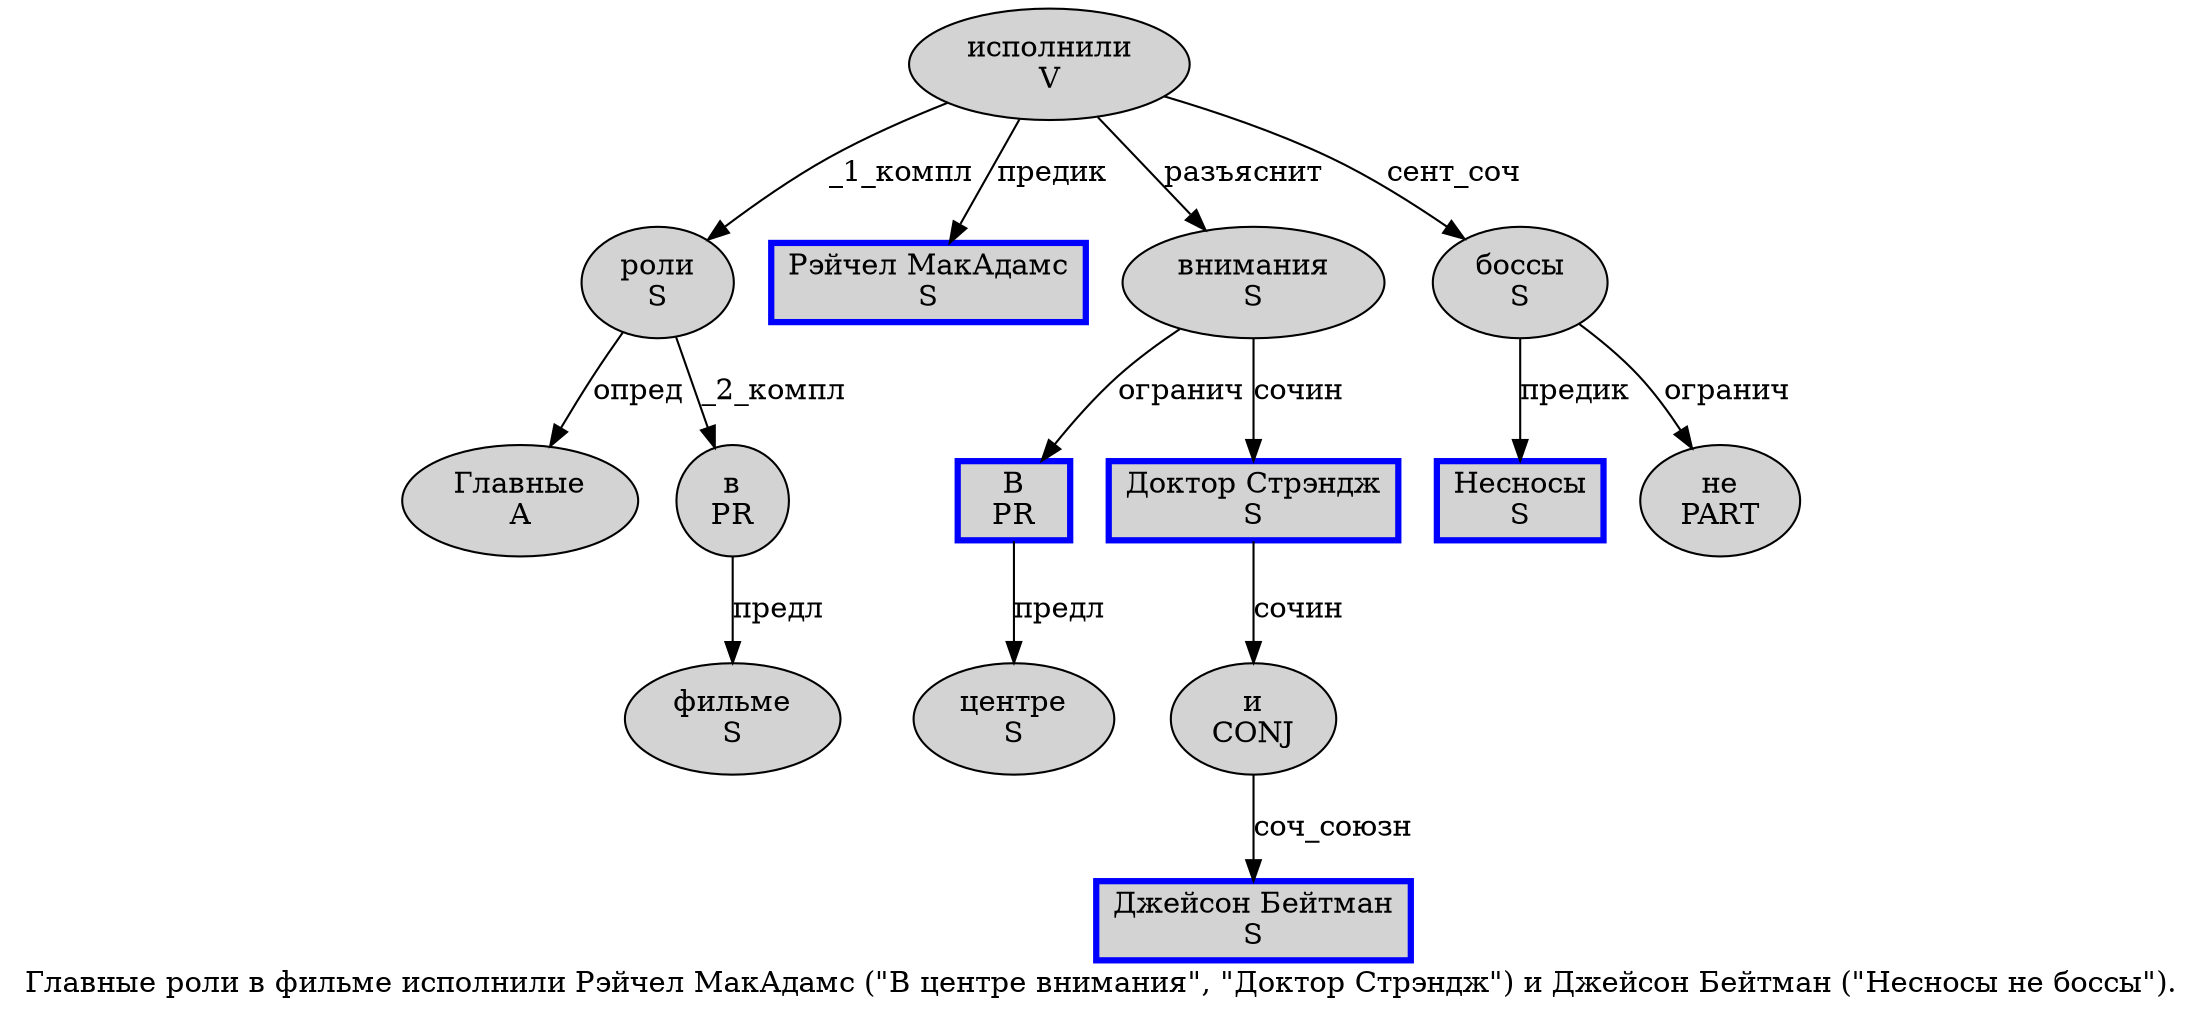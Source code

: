 digraph SENTENCE_649 {
	graph [label="Главные роли в фильме исполнили Рэйчел МакАдамс (\"В центре внимания\", \"Доктор Стрэндж\") и Джейсон Бейтман (\"Несносы не боссы\")."]
	node [style=filled]
		0 [label="Главные
A" color="" fillcolor=lightgray penwidth=1 shape=ellipse]
		1 [label="роли
S" color="" fillcolor=lightgray penwidth=1 shape=ellipse]
		2 [label="в
PR" color="" fillcolor=lightgray penwidth=1 shape=ellipse]
		3 [label="фильме
S" color="" fillcolor=lightgray penwidth=1 shape=ellipse]
		4 [label="исполнили
V" color="" fillcolor=lightgray penwidth=1 shape=ellipse]
		5 [label="Рэйчел МакАдамс
S" color=blue fillcolor=lightgray penwidth=3 shape=box]
		8 [label="В
PR" color=blue fillcolor=lightgray penwidth=3 shape=box]
		9 [label="центре
S" color="" fillcolor=lightgray penwidth=1 shape=ellipse]
		10 [label="внимания
S" color="" fillcolor=lightgray penwidth=1 shape=ellipse]
		14 [label="Доктор Стрэндж
S" color=blue fillcolor=lightgray penwidth=3 shape=box]
		17 [label="и
CONJ" color="" fillcolor=lightgray penwidth=1 shape=ellipse]
		18 [label="Джейсон Бейтман
S" color=blue fillcolor=lightgray penwidth=3 shape=box]
		21 [label="Несносы
S" color=blue fillcolor=lightgray penwidth=3 shape=box]
		22 [label="не
PART" color="" fillcolor=lightgray penwidth=1 shape=ellipse]
		23 [label="боссы
S" color="" fillcolor=lightgray penwidth=1 shape=ellipse]
			8 -> 9 [label="предл"]
			2 -> 3 [label="предл"]
			23 -> 21 [label="предик"]
			23 -> 22 [label="огранич"]
			14 -> 17 [label="сочин"]
			1 -> 0 [label="опред"]
			1 -> 2 [label="_2_компл"]
			4 -> 1 [label="_1_компл"]
			4 -> 5 [label="предик"]
			4 -> 10 [label="разъяснит"]
			4 -> 23 [label="сент_соч"]
			17 -> 18 [label="соч_союзн"]
			10 -> 8 [label="огранич"]
			10 -> 14 [label="сочин"]
}